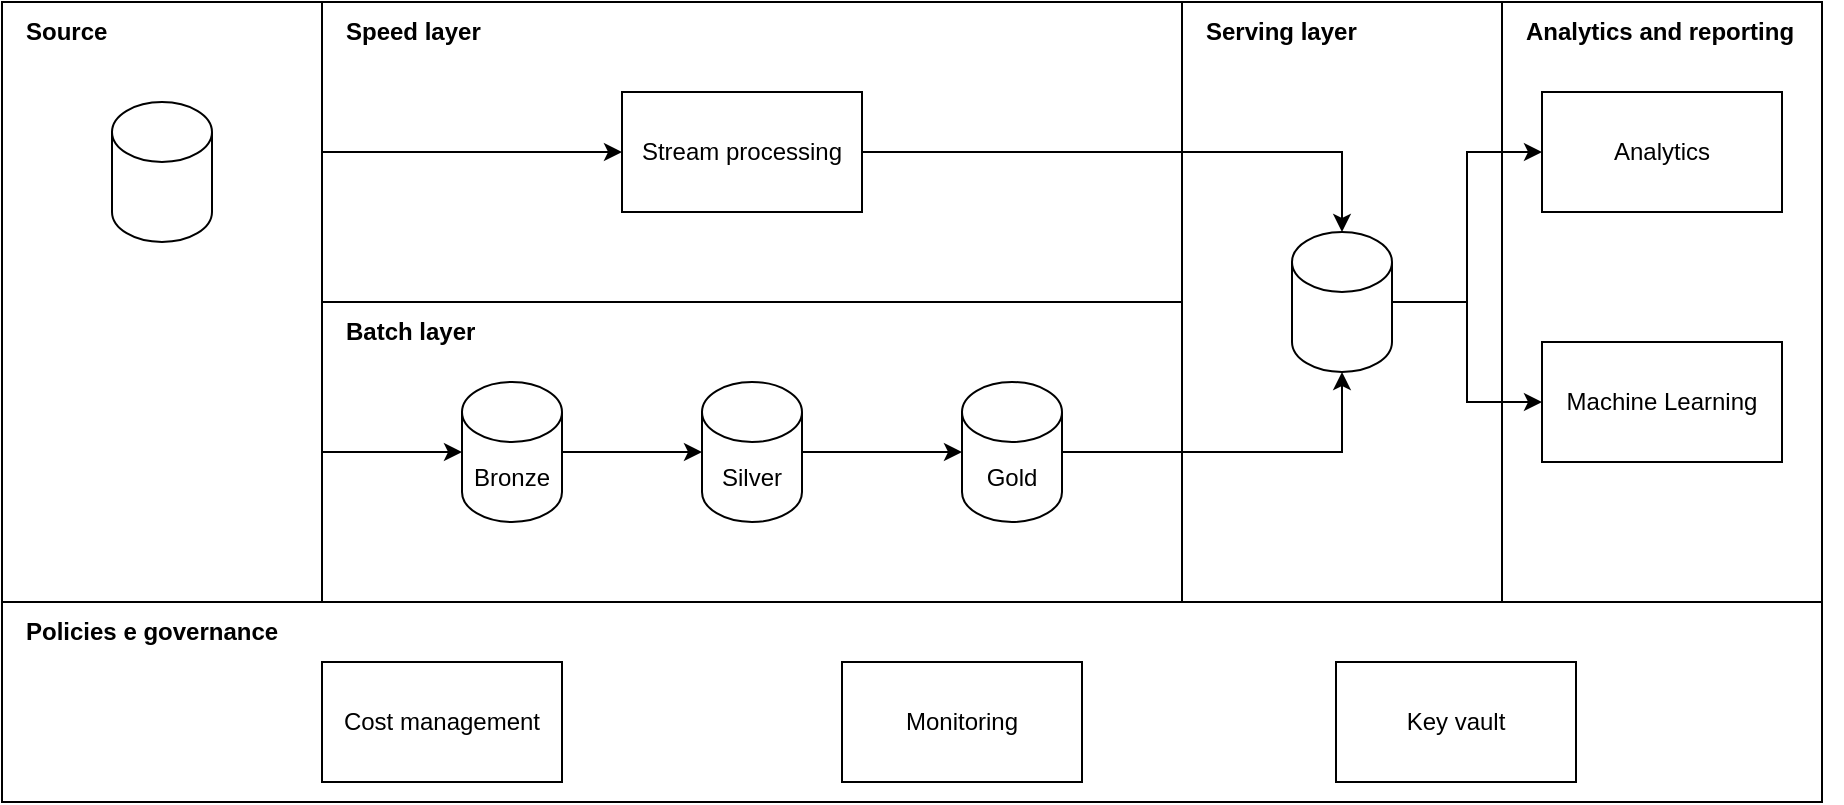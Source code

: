 <mxfile version="25.0.3">
  <diagram name="Página-1" id="CWVS4EIJRuz1VnP0KnJJ">
    <mxGraphModel dx="1282" dy="661" grid="1" gridSize="10" guides="1" tooltips="1" connect="1" arrows="1" fold="1" page="1" pageScale="1" pageWidth="827" pageHeight="1169" math="0" shadow="0">
      <root>
        <mxCell id="0" />
        <mxCell id="1" parent="0" />
        <mxCell id="gXC3vSr-2lOf8VQ1cKvP-3" value="" style="rounded=0;whiteSpace=wrap;html=1;direction=south;fillColor=none;" parent="1" vertex="1">
          <mxGeometry x="40" y="120" width="160" height="300" as="geometry" />
        </mxCell>
        <mxCell id="gXC3vSr-2lOf8VQ1cKvP-4" value="" style="rounded=0;whiteSpace=wrap;html=1;fillColor=none;" parent="1" vertex="1">
          <mxGeometry x="200" y="270" width="430" height="150" as="geometry" />
        </mxCell>
        <mxCell id="gXC3vSr-2lOf8VQ1cKvP-1" value="" style="shape=cylinder3;whiteSpace=wrap;html=1;boundedLbl=1;backgroundOutline=1;size=15;" parent="1" vertex="1">
          <mxGeometry x="95" y="170" width="50" height="70" as="geometry" />
        </mxCell>
        <mxCell id="gXC3vSr-2lOf8VQ1cKvP-2" value="" style="shape=image;html=1;verticalAlign=top;verticalLabelPosition=bottom;labelBackgroundColor=#ffffff;imageAspect=0;aspect=fixed;image=https://cdn0.iconfinder.com/data/icons/octicons/1024/file-text-128.png" parent="1" vertex="1">
          <mxGeometry x="90" y="300" width="60" height="60" as="geometry" />
        </mxCell>
        <mxCell id="gXC3vSr-2lOf8VQ1cKvP-34" style="edgeStyle=orthogonalEdgeStyle;rounded=0;orthogonalLoop=1;jettySize=auto;html=1;exitX=0;exitY=0.5;exitDx=0;exitDy=0;entryX=0;entryY=0.5;entryDx=0;entryDy=0;" parent="1" source="gXC3vSr-2lOf8VQ1cKvP-5" target="gXC3vSr-2lOf8VQ1cKvP-10" edge="1">
          <mxGeometry relative="1" as="geometry" />
        </mxCell>
        <mxCell id="gXC3vSr-2lOf8VQ1cKvP-5" value="" style="rounded=0;whiteSpace=wrap;html=1;fillColor=none;" parent="1" vertex="1">
          <mxGeometry x="200" y="120" width="430" height="150" as="geometry" />
        </mxCell>
        <mxCell id="zrHZmNA32TrZqZwBBsou-1" style="edgeStyle=orthogonalEdgeStyle;rounded=0;orthogonalLoop=1;jettySize=auto;html=1;" edge="1" parent="1" source="gXC3vSr-2lOf8VQ1cKvP-6" target="gXC3vSr-2lOf8VQ1cKvP-7">
          <mxGeometry relative="1" as="geometry" />
        </mxCell>
        <mxCell id="gXC3vSr-2lOf8VQ1cKvP-6" value="Bronze" style="shape=cylinder3;whiteSpace=wrap;html=1;boundedLbl=1;backgroundOutline=1;size=15;flipV=0;" parent="1" vertex="1">
          <mxGeometry x="270" y="310" width="50" height="70" as="geometry" />
        </mxCell>
        <mxCell id="gXC3vSr-2lOf8VQ1cKvP-29" style="edgeStyle=orthogonalEdgeStyle;rounded=0;orthogonalLoop=1;jettySize=auto;html=1;" parent="1" source="gXC3vSr-2lOf8VQ1cKvP-7" target="gXC3vSr-2lOf8VQ1cKvP-28" edge="1">
          <mxGeometry relative="1" as="geometry" />
        </mxCell>
        <mxCell id="gXC3vSr-2lOf8VQ1cKvP-7" value="Silver" style="shape=cylinder3;whiteSpace=wrap;html=1;boundedLbl=1;backgroundOutline=1;size=15;flipV=0;" parent="1" vertex="1">
          <mxGeometry x="390" y="310" width="50" height="70" as="geometry" />
        </mxCell>
        <mxCell id="gXC3vSr-2lOf8VQ1cKvP-9" value="" style="rounded=0;whiteSpace=wrap;html=1;direction=south;fillColor=none;" parent="1" vertex="1">
          <mxGeometry x="630" y="120" width="160" height="300" as="geometry" />
        </mxCell>
        <mxCell id="gXC3vSr-2lOf8VQ1cKvP-20" style="edgeStyle=orthogonalEdgeStyle;rounded=0;orthogonalLoop=1;jettySize=auto;html=1;entryX=0;entryY=0.5;entryDx=0;entryDy=0;" parent="1" source="gXC3vSr-2lOf8VQ1cKvP-8" target="gXC3vSr-2lOf8VQ1cKvP-12" edge="1">
          <mxGeometry relative="1" as="geometry" />
        </mxCell>
        <mxCell id="gXC3vSr-2lOf8VQ1cKvP-21" style="edgeStyle=orthogonalEdgeStyle;rounded=0;orthogonalLoop=1;jettySize=auto;html=1;entryX=0;entryY=0.5;entryDx=0;entryDy=0;" parent="1" source="gXC3vSr-2lOf8VQ1cKvP-8" target="gXC3vSr-2lOf8VQ1cKvP-14" edge="1">
          <mxGeometry relative="1" as="geometry" />
        </mxCell>
        <mxCell id="gXC3vSr-2lOf8VQ1cKvP-8" value="" style="shape=cylinder3;whiteSpace=wrap;html=1;boundedLbl=1;backgroundOutline=1;size=15;flipV=0;" parent="1" vertex="1">
          <mxGeometry x="685" y="235" width="50" height="70" as="geometry" />
        </mxCell>
        <mxCell id="gXC3vSr-2lOf8VQ1cKvP-19" style="edgeStyle=orthogonalEdgeStyle;rounded=0;orthogonalLoop=1;jettySize=auto;html=1;" parent="1" source="gXC3vSr-2lOf8VQ1cKvP-10" target="gXC3vSr-2lOf8VQ1cKvP-8" edge="1">
          <mxGeometry relative="1" as="geometry" />
        </mxCell>
        <mxCell id="gXC3vSr-2lOf8VQ1cKvP-10" value="Stream processing" style="rounded=0;whiteSpace=wrap;html=1;fillColor=none;" parent="1" vertex="1">
          <mxGeometry x="350" y="165" width="120" height="60" as="geometry" />
        </mxCell>
        <mxCell id="gXC3vSr-2lOf8VQ1cKvP-11" value="" style="rounded=0;whiteSpace=wrap;html=1;direction=south;fillColor=none;" parent="1" vertex="1">
          <mxGeometry x="790" y="120" width="160" height="300" as="geometry" />
        </mxCell>
        <mxCell id="gXC3vSr-2lOf8VQ1cKvP-22" value="" style="rounded=0;whiteSpace=wrap;html=1;fillColor=none;strokeColor=default;" parent="1" vertex="1">
          <mxGeometry x="40" y="420" width="910" height="100" as="geometry" />
        </mxCell>
        <mxCell id="gXC3vSr-2lOf8VQ1cKvP-12" value="Analytics" style="rounded=0;whiteSpace=wrap;html=1;fillColor=none;" parent="1" vertex="1">
          <mxGeometry x="810" y="165" width="120" height="60" as="geometry" />
        </mxCell>
        <mxCell id="gXC3vSr-2lOf8VQ1cKvP-14" value="Machine Learning" style="rounded=0;whiteSpace=wrap;html=1;fillColor=none;" parent="1" vertex="1">
          <mxGeometry x="810" y="290" width="120" height="60" as="geometry" />
        </mxCell>
        <mxCell id="gXC3vSr-2lOf8VQ1cKvP-24" value="Cost management" style="rounded=0;whiteSpace=wrap;html=1;" parent="1" vertex="1">
          <mxGeometry x="200" y="450" width="120" height="60" as="geometry" />
        </mxCell>
        <mxCell id="gXC3vSr-2lOf8VQ1cKvP-25" value="Monitoring" style="rounded=0;whiteSpace=wrap;html=1;" parent="1" vertex="1">
          <mxGeometry x="460" y="450" width="120" height="60" as="geometry" />
        </mxCell>
        <mxCell id="gXC3vSr-2lOf8VQ1cKvP-26" value="Key vault" style="rounded=0;whiteSpace=wrap;html=1;" parent="1" vertex="1">
          <mxGeometry x="707" y="450" width="120" height="60" as="geometry" />
        </mxCell>
        <mxCell id="gXC3vSr-2lOf8VQ1cKvP-28" value="Gold" style="shape=cylinder3;whiteSpace=wrap;html=1;boundedLbl=1;backgroundOutline=1;size=15;flipV=0;" parent="1" vertex="1">
          <mxGeometry x="520" y="310" width="50" height="70" as="geometry" />
        </mxCell>
        <mxCell id="gXC3vSr-2lOf8VQ1cKvP-30" style="edgeStyle=orthogonalEdgeStyle;rounded=0;orthogonalLoop=1;jettySize=auto;html=1;entryX=0.5;entryY=1;entryDx=0;entryDy=0;entryPerimeter=0;" parent="1" source="gXC3vSr-2lOf8VQ1cKvP-28" target="gXC3vSr-2lOf8VQ1cKvP-8" edge="1">
          <mxGeometry relative="1" as="geometry" />
        </mxCell>
        <mxCell id="gXC3vSr-2lOf8VQ1cKvP-35" style="edgeStyle=orthogonalEdgeStyle;rounded=0;orthogonalLoop=1;jettySize=auto;html=1;exitX=0;exitY=0.5;exitDx=0;exitDy=0;entryX=0;entryY=0.5;entryDx=0;entryDy=0;entryPerimeter=0;" parent="1" source="gXC3vSr-2lOf8VQ1cKvP-4" target="gXC3vSr-2lOf8VQ1cKvP-6" edge="1">
          <mxGeometry relative="1" as="geometry" />
        </mxCell>
        <mxCell id="gXC3vSr-2lOf8VQ1cKvP-37" value="Policies e governance" style="text;html=1;align=left;verticalAlign=middle;whiteSpace=wrap;rounded=0;fontStyle=1" parent="1" vertex="1">
          <mxGeometry x="50" y="420" width="160" height="30" as="geometry" />
        </mxCell>
        <mxCell id="gXC3vSr-2lOf8VQ1cKvP-38" value="Source" style="text;html=1;align=left;verticalAlign=middle;whiteSpace=wrap;rounded=0;fontStyle=1" parent="1" vertex="1">
          <mxGeometry x="50" y="120" width="160" height="30" as="geometry" />
        </mxCell>
        <mxCell id="gXC3vSr-2lOf8VQ1cKvP-39" value="Speed layer" style="text;html=1;align=left;verticalAlign=middle;whiteSpace=wrap;rounded=0;fontStyle=1" parent="1" vertex="1">
          <mxGeometry x="210" y="120" width="160" height="30" as="geometry" />
        </mxCell>
        <mxCell id="gXC3vSr-2lOf8VQ1cKvP-40" value="Batch layer" style="text;html=1;align=left;verticalAlign=middle;whiteSpace=wrap;rounded=0;fontStyle=1" parent="1" vertex="1">
          <mxGeometry x="210" y="270" width="160" height="30" as="geometry" />
        </mxCell>
        <mxCell id="gXC3vSr-2lOf8VQ1cKvP-41" value="Serving layer" style="text;html=1;align=left;verticalAlign=middle;whiteSpace=wrap;rounded=0;fontStyle=1" parent="1" vertex="1">
          <mxGeometry x="640" y="120" width="160" height="30" as="geometry" />
        </mxCell>
        <mxCell id="gXC3vSr-2lOf8VQ1cKvP-42" value="Analytics and reporting" style="text;html=1;align=left;verticalAlign=middle;whiteSpace=wrap;rounded=0;fontStyle=1" parent="1" vertex="1">
          <mxGeometry x="800" y="120" width="160" height="30" as="geometry" />
        </mxCell>
      </root>
    </mxGraphModel>
  </diagram>
</mxfile>
